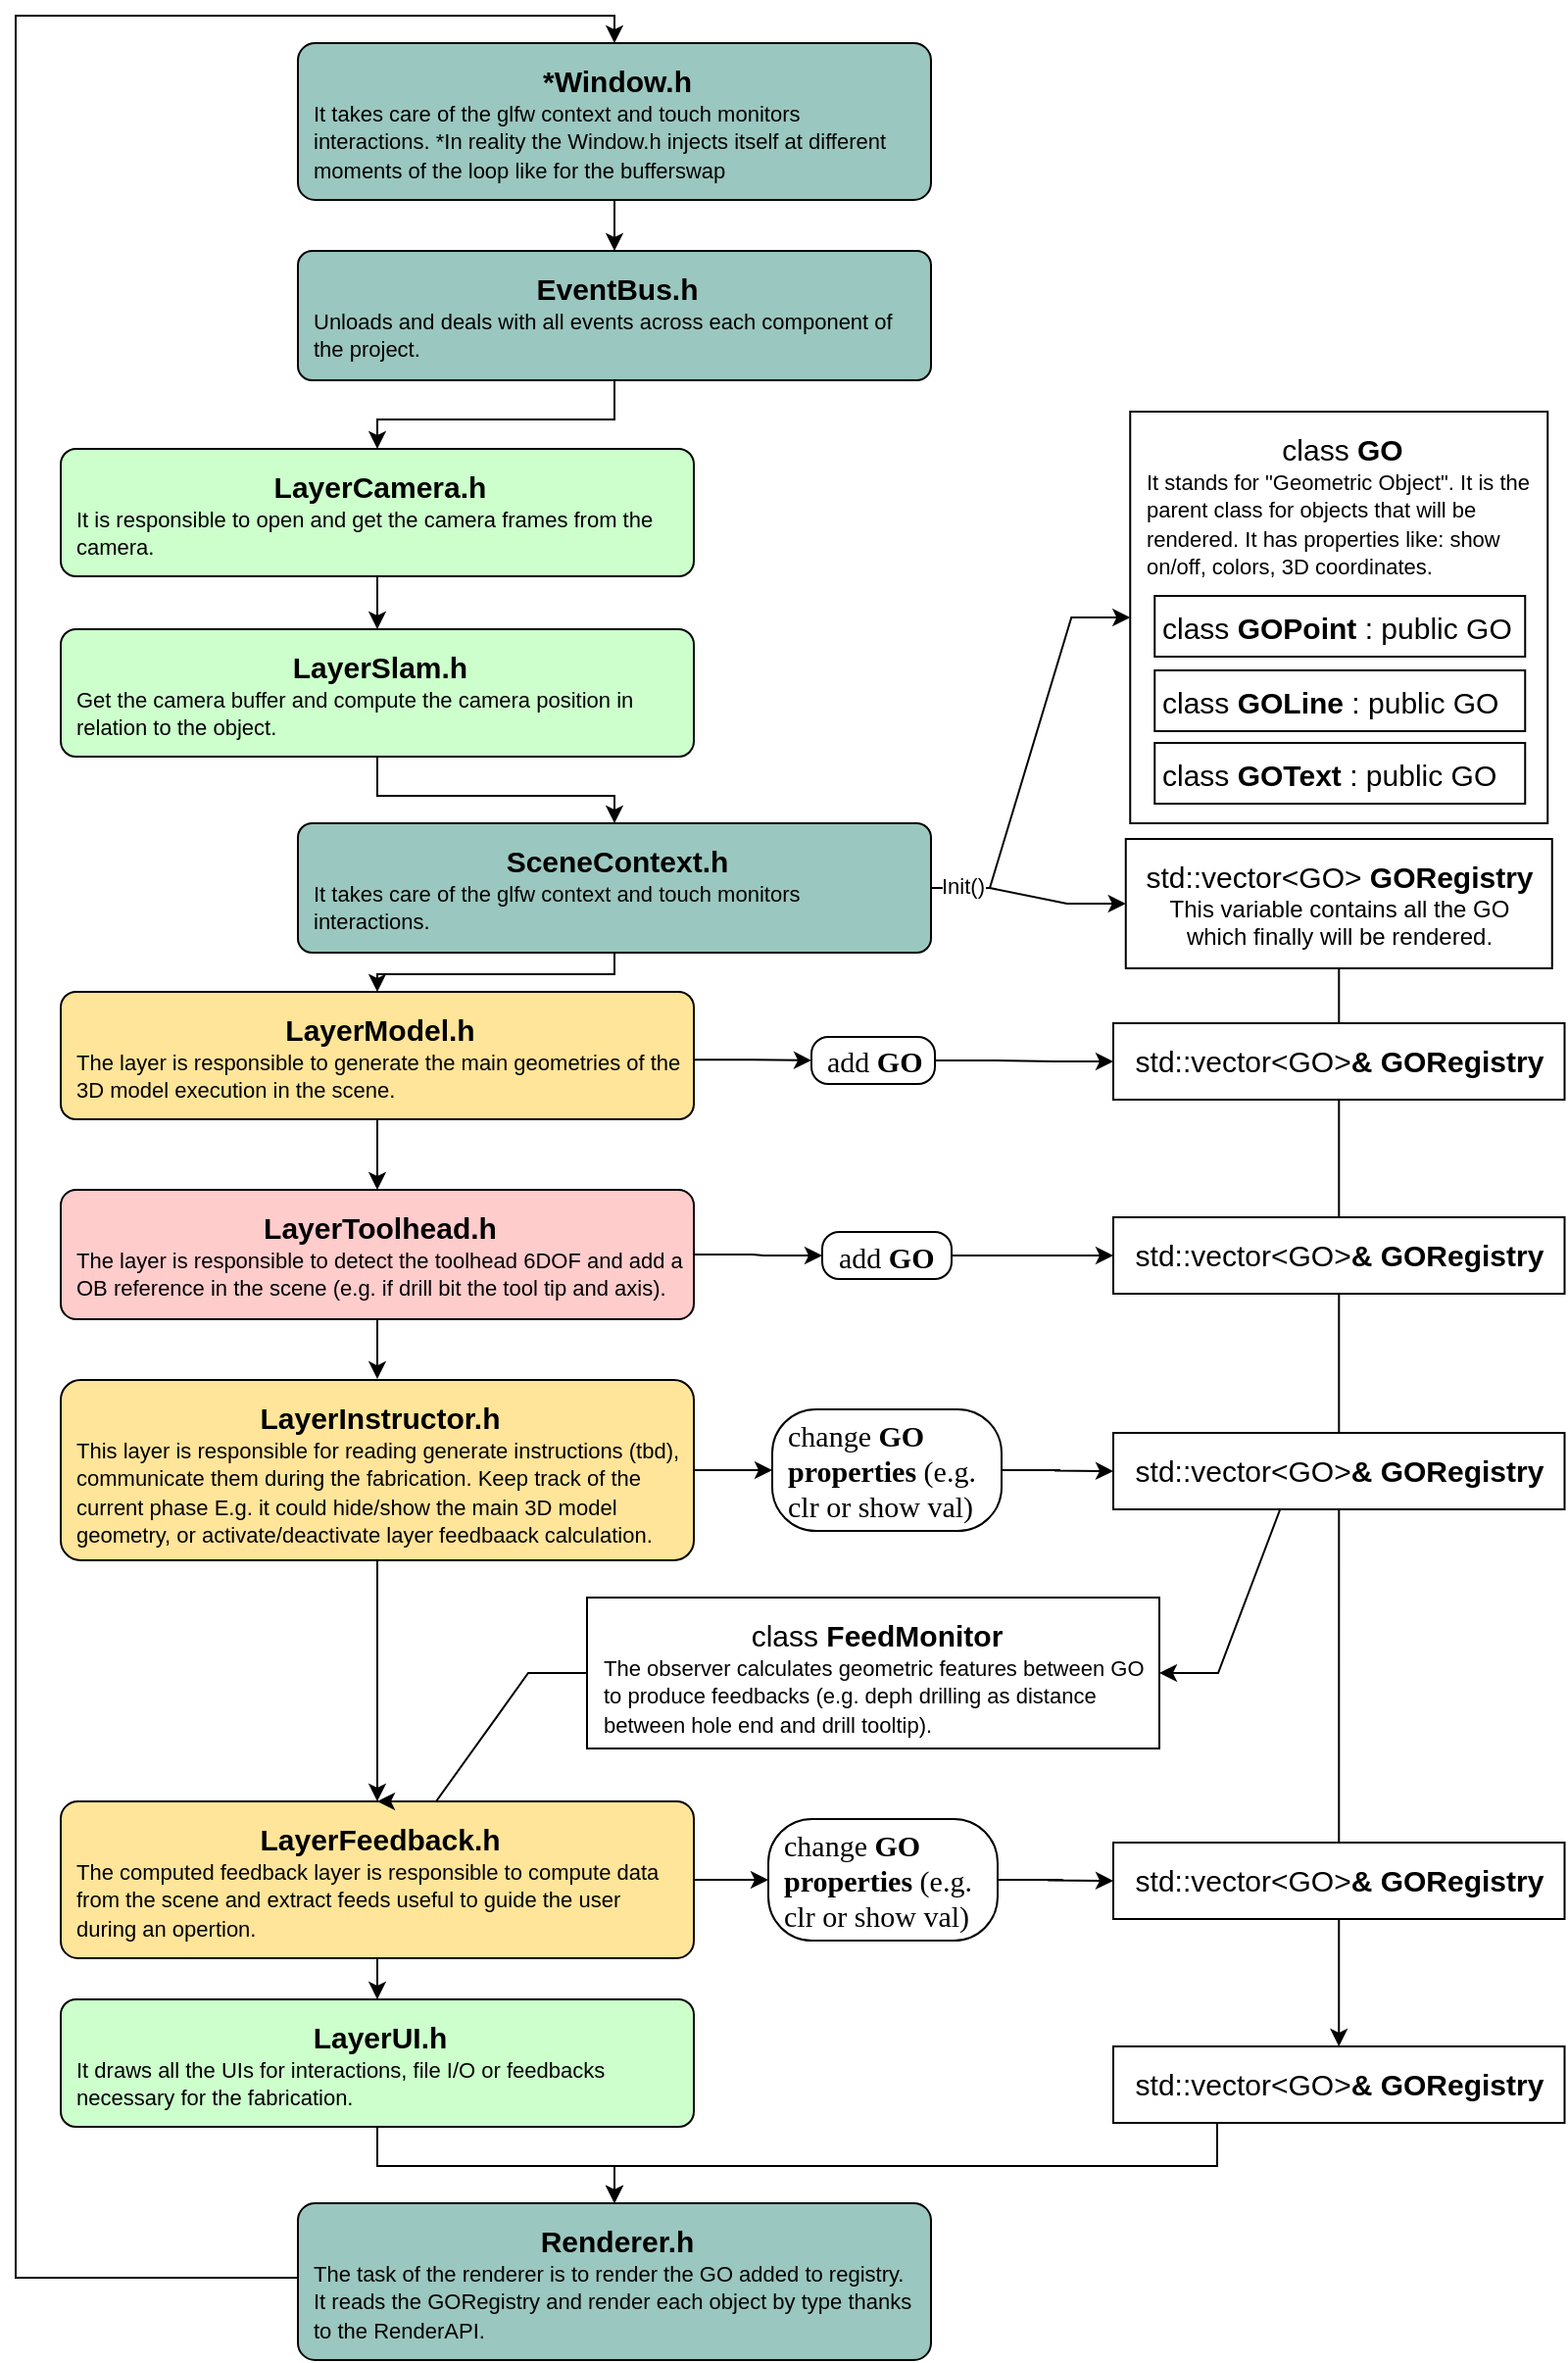 <mxfile version="20.2.3" type="device"><diagram id="xoujslyyXda-ibYM4YTi" name="Page-1"><mxGraphModel dx="1382" dy="2064" grid="0" gridSize="10" guides="1" tooltips="1" connect="1" arrows="1" fold="1" page="1" pageScale="1" pageWidth="850" pageHeight="1100" math="0" shadow="0"><root><mxCell id="0"/><mxCell id="1" parent="0"/><mxCell id="ZILzxSjxLB5OSWHUXa_X-1" value="&lt;div style=&quot;text-align: center;&quot;&gt;&lt;span style=&quot;font-size: 15px; font-family: Helvetica; background-color: initial;&quot;&gt;&lt;b&gt;LayerModel.h&lt;/b&gt;&lt;/span&gt;&lt;/div&gt;&lt;font style=&quot;&quot; face=&quot;Helvetica&quot;&gt;&lt;font style=&quot;font-size: 11px;&quot;&gt;The layer is responsible to generate the main geometries of the 3D model execution in the scene.&lt;/font&gt;&lt;br&gt;&lt;/font&gt;" style="rounded=1;whiteSpace=wrap;html=1;align=left;verticalAlign=top;spacing=4;fontFamily=Lucida Console;arcSize=12;spacingLeft=4;spacingBottom=2;spacingTop=2;spacingRight=3;fillColor=#FFE599;" vertex="1" parent="1"><mxGeometry x="96" y="464" width="323" height="65" as="geometry"/></mxCell><mxCell id="ZILzxSjxLB5OSWHUXa_X-31" style="edgeStyle=orthogonalEdgeStyle;rounded=0;orthogonalLoop=1;jettySize=auto;html=1;entryX=0.5;entryY=0;entryDx=0;entryDy=0;fontFamily=Helvetica;fontSize=11;startArrow=none;startFill=0;endArrow=classic;endFill=1;" edge="1" parent="1" source="ZILzxSjxLB5OSWHUXa_X-3" target="ZILzxSjxLB5OSWHUXa_X-15"><mxGeometry relative="1" as="geometry"><Array as="points"><mxPoint x="73" y="1120"/><mxPoint x="73" y="-34"/><mxPoint x="378" y="-34"/></Array></mxGeometry></mxCell><mxCell id="ZILzxSjxLB5OSWHUXa_X-3" value="&lt;div style=&quot;text-align: center;&quot;&gt;&lt;span style=&quot;font-size: 15px; font-family: Helvetica; background-color: initial;&quot;&gt;&lt;b&gt;Renderer.h&lt;/b&gt;&lt;/span&gt;&lt;/div&gt;&lt;font style=&quot;&quot; face=&quot;Helvetica&quot;&gt;&lt;font style=&quot;font-size: 11px;&quot;&gt;The task of the renderer is to render the GO added to registry. It reads the GORegistry and render each object by type thanks to the RenderAPI.&lt;/font&gt;&lt;br&gt;&lt;/font&gt;" style="rounded=1;whiteSpace=wrap;html=1;align=left;verticalAlign=top;spacing=4;fontFamily=Lucida Console;arcSize=11;spacingLeft=4;spacingBottom=2;spacingTop=2;spacingRight=3;fillColor=#9AC7BF;" vertex="1" parent="1"><mxGeometry x="217" y="1082" width="323" height="80" as="geometry"/></mxCell><mxCell id="ZILzxSjxLB5OSWHUXa_X-27" value="" style="edgeStyle=orthogonalEdgeStyle;rounded=0;orthogonalLoop=1;jettySize=auto;html=1;fontFamily=Helvetica;fontSize=11;startArrow=none;startFill=0;endArrow=classic;endFill=1;" edge="1" parent="1" source="ZILzxSjxLB5OSWHUXa_X-4" target="ZILzxSjxLB5OSWHUXa_X-5"><mxGeometry relative="1" as="geometry"/></mxCell><mxCell id="ZILzxSjxLB5OSWHUXa_X-44" style="edgeStyle=entityRelationEdgeStyle;rounded=0;orthogonalLoop=1;jettySize=auto;html=1;entryX=0;entryY=0.5;entryDx=0;entryDy=0;fontFamily=Helvetica;fontSize=11;startArrow=none;startFill=0;endArrow=classic;endFill=1;" edge="1" parent="1" source="ZILzxSjxLB5OSWHUXa_X-4" target="ZILzxSjxLB5OSWHUXa_X-43"><mxGeometry relative="1" as="geometry"/></mxCell><mxCell id="ZILzxSjxLB5OSWHUXa_X-4" value="&lt;div style=&quot;text-align: center;&quot;&gt;&lt;span style=&quot;font-size: 15px; font-family: Helvetica; background-color: initial;&quot;&gt;&lt;b&gt;LayerInstructor.h&lt;/b&gt;&lt;/span&gt;&lt;/div&gt;&lt;font style=&quot;&quot; face=&quot;Helvetica&quot;&gt;&lt;font style=&quot;font-size: 11px;&quot;&gt;This layer is responsible for reading generate instructions (tbd), communicate them during the fabrication. Keep track of the current phase E.g. it could hide/show the main 3D model geometry, or activate/deactivate layer feedbaack calculation.&lt;/font&gt;&lt;br&gt;&lt;/font&gt;" style="rounded=1;whiteSpace=wrap;html=1;align=left;verticalAlign=top;spacing=4;fontFamily=Lucida Console;arcSize=11;spacingLeft=4;spacingBottom=2;spacingTop=2;spacingRight=3;fillColor=#FFE599;" vertex="1" parent="1"><mxGeometry x="96" y="662" width="323" height="92" as="geometry"/></mxCell><mxCell id="ZILzxSjxLB5OSWHUXa_X-28" value="" style="edgeStyle=orthogonalEdgeStyle;rounded=0;orthogonalLoop=1;jettySize=auto;html=1;fontFamily=Helvetica;fontSize=11;startArrow=none;startFill=0;endArrow=classic;endFill=1;" edge="1" parent="1" source="ZILzxSjxLB5OSWHUXa_X-5" target="ZILzxSjxLB5OSWHUXa_X-13"><mxGeometry relative="1" as="geometry"/></mxCell><mxCell id="ZILzxSjxLB5OSWHUXa_X-54" style="edgeStyle=entityRelationEdgeStyle;rounded=0;orthogonalLoop=1;jettySize=auto;html=1;entryX=0;entryY=0.5;entryDx=0;entryDy=0;fontFamily=Helvetica;fontSize=11;startArrow=none;startFill=0;endArrow=classic;endFill=1;" edge="1" parent="1" source="ZILzxSjxLB5OSWHUXa_X-5" target="ZILzxSjxLB5OSWHUXa_X-52"><mxGeometry relative="1" as="geometry"/></mxCell><mxCell id="ZILzxSjxLB5OSWHUXa_X-5" value="&lt;div style=&quot;text-align: center;&quot;&gt;&lt;span style=&quot;font-size: 15px; font-family: Helvetica; background-color: initial;&quot;&gt;&lt;b&gt;LayerFeedback.h&lt;/b&gt;&lt;/span&gt;&lt;/div&gt;&lt;font style=&quot;&quot; face=&quot;Helvetica&quot;&gt;&lt;font style=&quot;font-size: 11px;&quot;&gt;The computed feedback layer is responsible to compute data from the scene and extract feeds useful to guide the user during an opertion.&lt;/font&gt;&lt;br&gt;&lt;/font&gt;" style="rounded=1;whiteSpace=wrap;html=1;align=left;verticalAlign=top;spacing=4;fontFamily=Lucida Console;arcSize=11;spacingLeft=4;spacingBottom=2;spacingTop=2;spacingRight=3;fillColor=#FFE599;" vertex="1" parent="1"><mxGeometry x="96" y="877" width="323" height="80" as="geometry"/></mxCell><mxCell id="ZILzxSjxLB5OSWHUXa_X-38" style="edgeStyle=orthogonalEdgeStyle;rounded=0;orthogonalLoop=1;jettySize=auto;html=1;entryX=0.5;entryY=0;entryDx=0;entryDy=0;fontFamily=Helvetica;fontSize=11;startArrow=none;startFill=0;endArrow=classic;endFill=1;" edge="1" parent="1" source="ZILzxSjxLB5OSWHUXa_X-6" target="ZILzxSjxLB5OSWHUXa_X-37"><mxGeometry relative="1" as="geometry"/></mxCell><mxCell id="ZILzxSjxLB5OSWHUXa_X-6" value="&lt;div style=&quot;&quot;&gt;&lt;/div&gt;&lt;font style=&quot;&quot; face=&quot;Helvetica&quot;&gt;&lt;span style=&quot;font-size: 15px;&quot;&gt;std::vector&amp;lt;GO&amp;gt;&lt;b&gt; GORegistry&lt;br&gt;&lt;/b&gt;&lt;/span&gt;This variable contains all the GO which finally will be rendered.&lt;br&gt;&lt;/font&gt;" style="rounded=1;whiteSpace=wrap;html=1;align=center;verticalAlign=top;spacing=4;fontFamily=Lucida Console;arcSize=0;spacingLeft=4;spacingBottom=2;spacingTop=2;spacingRight=3;" vertex="1" parent="1"><mxGeometry x="639.38" y="386" width="217.5" height="66" as="geometry"/></mxCell><mxCell id="ZILzxSjxLB5OSWHUXa_X-25" value="" style="edgeStyle=orthogonalEdgeStyle;rounded=0;orthogonalLoop=1;jettySize=auto;html=1;fontFamily=Helvetica;fontSize=11;startArrow=classic;startFill=1;endArrow=none;endFill=0;" edge="1" parent="1" source="ZILzxSjxLB5OSWHUXa_X-8" target="ZILzxSjxLB5OSWHUXa_X-1"><mxGeometry relative="1" as="geometry"/></mxCell><mxCell id="ZILzxSjxLB5OSWHUXa_X-26" style="edgeStyle=orthogonalEdgeStyle;rounded=0;orthogonalLoop=1;jettySize=auto;html=1;fontFamily=Helvetica;fontSize=11;startArrow=none;startFill=0;endArrow=classic;endFill=1;" edge="1" parent="1" source="ZILzxSjxLB5OSWHUXa_X-8"><mxGeometry relative="1" as="geometry"><mxPoint x="257.5" y="661.517" as="targetPoint"/></mxGeometry></mxCell><mxCell id="ZILzxSjxLB5OSWHUXa_X-48" style="edgeStyle=entityRelationEdgeStyle;rounded=0;orthogonalLoop=1;jettySize=auto;html=1;fontFamily=Helvetica;fontSize=11;startArrow=none;startFill=0;endArrow=classic;endFill=1;" edge="1" parent="1" source="ZILzxSjxLB5OSWHUXa_X-8" target="ZILzxSjxLB5OSWHUXa_X-46"><mxGeometry relative="1" as="geometry"/></mxCell><mxCell id="ZILzxSjxLB5OSWHUXa_X-8" value="&lt;div style=&quot;text-align: center;&quot;&gt;&lt;span style=&quot;font-size: 15px; font-family: Helvetica; background-color: initial;&quot;&gt;&lt;b&gt;LayerToolhead.h&lt;/b&gt;&lt;/span&gt;&lt;/div&gt;&lt;font style=&quot;&quot; face=&quot;Helvetica&quot;&gt;&lt;font style=&quot;font-size: 11px;&quot;&gt;The layer is responsible to detect the toolhead 6DOF and add a OB reference in the scene (e.g. if drill bit the tool tip and axis).&lt;/font&gt;&lt;br&gt;&lt;/font&gt;" style="rounded=1;whiteSpace=wrap;html=1;align=left;verticalAlign=top;spacing=4;fontFamily=Lucida Console;arcSize=12;spacingLeft=4;spacingBottom=2;spacingTop=2;spacingRight=3;fillColor=#FFCCCC;" vertex="1" parent="1"><mxGeometry x="96" y="565" width="323" height="66" as="geometry"/></mxCell><mxCell id="ZILzxSjxLB5OSWHUXa_X-21" style="edgeStyle=orthogonalEdgeStyle;rounded=0;orthogonalLoop=1;jettySize=auto;html=1;entryX=0.5;entryY=0;entryDx=0;entryDy=0;fontFamily=Helvetica;fontSize=11;" edge="1" parent="1" source="ZILzxSjxLB5OSWHUXa_X-9" target="ZILzxSjxLB5OSWHUXa_X-11"><mxGeometry relative="1" as="geometry"/></mxCell><mxCell id="ZILzxSjxLB5OSWHUXa_X-9" value="&lt;div style=&quot;text-align: center;&quot;&gt;&lt;span style=&quot;font-size: 15px; font-family: Helvetica; background-color: initial;&quot;&gt;&lt;b&gt;EventBus.h&lt;/b&gt;&lt;/span&gt;&lt;/div&gt;&lt;font style=&quot;&quot; face=&quot;Helvetica&quot;&gt;&lt;font style=&quot;font-size: 11px;&quot;&gt;Unloads and deals with all events across each component of the project.&lt;/font&gt;&lt;br&gt;&lt;/font&gt;" style="rounded=1;whiteSpace=wrap;html=1;align=left;verticalAlign=top;spacing=4;fontFamily=Lucida Console;arcSize=11;spacingLeft=4;spacingBottom=2;spacingTop=2;spacingRight=3;fillColor=#9AC7BF;" vertex="1" parent="1"><mxGeometry x="217" y="86" width="323" height="66" as="geometry"/></mxCell><mxCell id="ZILzxSjxLB5OSWHUXa_X-30" style="edgeStyle=orthogonalEdgeStyle;rounded=0;orthogonalLoop=1;jettySize=auto;html=1;entryX=0.5;entryY=0;entryDx=0;entryDy=0;fontFamily=Helvetica;fontSize=11;startArrow=none;startFill=0;endArrow=classic;endFill=1;" edge="1" parent="1" source="ZILzxSjxLB5OSWHUXa_X-10" target="ZILzxSjxLB5OSWHUXa_X-14"><mxGeometry relative="1" as="geometry"/></mxCell><mxCell id="ZILzxSjxLB5OSWHUXa_X-10" value="&lt;div style=&quot;text-align: center;&quot;&gt;&lt;span style=&quot;font-size: 15px; font-family: Helvetica; background-color: initial;&quot;&gt;&lt;b&gt;LayerSlam.h&lt;/b&gt;&lt;/span&gt;&lt;/div&gt;&lt;font style=&quot;&quot; face=&quot;Helvetica&quot;&gt;&lt;font style=&quot;font-size: 11px;&quot;&gt;Get the camera buffer and compute the camera position in relation to the object.&lt;/font&gt;&lt;br&gt;&lt;/font&gt;" style="rounded=1;whiteSpace=wrap;html=1;align=left;verticalAlign=top;spacing=4;fontFamily=Lucida Console;arcSize=12;spacingLeft=4;spacingBottom=2;spacingTop=2;spacingRight=3;fillColor=#CCFFCC;" vertex="1" parent="1"><mxGeometry x="96" y="279" width="323" height="65" as="geometry"/></mxCell><mxCell id="ZILzxSjxLB5OSWHUXa_X-22" style="edgeStyle=orthogonalEdgeStyle;rounded=0;orthogonalLoop=1;jettySize=auto;html=1;fontFamily=Helvetica;fontSize=11;" edge="1" parent="1" source="ZILzxSjxLB5OSWHUXa_X-11" target="ZILzxSjxLB5OSWHUXa_X-10"><mxGeometry relative="1" as="geometry"/></mxCell><mxCell id="ZILzxSjxLB5OSWHUXa_X-11" value="&lt;div style=&quot;text-align: center;&quot;&gt;&lt;span style=&quot;font-size: 15px; font-family: Helvetica; background-color: initial;&quot;&gt;&lt;b&gt;LayerCamera.h&lt;/b&gt;&lt;/span&gt;&lt;/div&gt;&lt;font style=&quot;&quot; face=&quot;Helvetica&quot;&gt;&lt;font style=&quot;font-size: 11px;&quot;&gt;It is responsible to open and get the camera frames from the camera.&lt;/font&gt;&lt;br&gt;&lt;/font&gt;" style="rounded=1;whiteSpace=wrap;html=1;align=left;verticalAlign=top;spacing=4;fontFamily=Lucida Console;arcSize=12;spacingLeft=4;spacingBottom=2;spacingTop=2;spacingRight=3;fillColor=#CCFFCC;" vertex="1" parent="1"><mxGeometry x="96" y="187" width="323" height="65" as="geometry"/></mxCell><mxCell id="ZILzxSjxLB5OSWHUXa_X-29" value="" style="edgeStyle=orthogonalEdgeStyle;rounded=0;orthogonalLoop=1;jettySize=auto;html=1;fontFamily=Helvetica;fontSize=11;startArrow=none;startFill=0;endArrow=classic;endFill=1;" edge="1" parent="1" source="ZILzxSjxLB5OSWHUXa_X-13" target="ZILzxSjxLB5OSWHUXa_X-3"><mxGeometry relative="1" as="geometry"/></mxCell><mxCell id="ZILzxSjxLB5OSWHUXa_X-13" value="&lt;div style=&quot;text-align: center;&quot;&gt;&lt;span style=&quot;font-size: 15px; font-family: Helvetica; background-color: initial;&quot;&gt;&lt;b&gt;LayerUI.h&lt;/b&gt;&lt;/span&gt;&lt;/div&gt;&lt;font style=&quot;&quot; face=&quot;Helvetica&quot;&gt;&lt;font style=&quot;font-size: 11px;&quot;&gt;It draws all the UIs for interactions, file I/O or feedbacks necessary for the fabrication.&lt;/font&gt;&lt;br&gt;&lt;/font&gt;" style="rounded=1;whiteSpace=wrap;html=1;align=left;verticalAlign=top;spacing=4;fontFamily=Lucida Console;arcSize=12;spacingLeft=4;spacingBottom=2;spacingTop=2;spacingRight=3;fillColor=#CCFFCC;" vertex="1" parent="1"><mxGeometry x="96" y="978" width="323" height="65" as="geometry"/></mxCell><mxCell id="ZILzxSjxLB5OSWHUXa_X-24" style="edgeStyle=orthogonalEdgeStyle;rounded=0;orthogonalLoop=1;jettySize=auto;html=1;entryX=0.5;entryY=0;entryDx=0;entryDy=0;fontFamily=Helvetica;fontSize=11;" edge="1" parent="1" source="ZILzxSjxLB5OSWHUXa_X-14" target="ZILzxSjxLB5OSWHUXa_X-1"><mxGeometry relative="1" as="geometry"><Array as="points"><mxPoint x="378" y="455"/><mxPoint x="258" y="455"/></Array></mxGeometry></mxCell><mxCell id="ZILzxSjxLB5OSWHUXa_X-56" style="edgeStyle=entityRelationEdgeStyle;rounded=0;orthogonalLoop=1;jettySize=auto;html=1;entryX=0;entryY=0.5;entryDx=0;entryDy=0;fontFamily=Helvetica;fontSize=11;startArrow=none;startFill=0;endArrow=classic;endFill=1;" edge="1" parent="1" source="ZILzxSjxLB5OSWHUXa_X-14" target="ZILzxSjxLB5OSWHUXa_X-18"><mxGeometry relative="1" as="geometry"/></mxCell><mxCell id="ZILzxSjxLB5OSWHUXa_X-57" style="edgeStyle=entityRelationEdgeStyle;rounded=0;orthogonalLoop=1;jettySize=auto;html=1;entryX=0;entryY=0.5;entryDx=0;entryDy=0;fontFamily=Helvetica;fontSize=11;startArrow=none;startFill=0;endArrow=classic;endFill=1;" edge="1" parent="1" source="ZILzxSjxLB5OSWHUXa_X-14" target="ZILzxSjxLB5OSWHUXa_X-6"><mxGeometry relative="1" as="geometry"/></mxCell><mxCell id="ZILzxSjxLB5OSWHUXa_X-60" value="Init()" style="edgeLabel;html=1;align=center;verticalAlign=middle;resizable=0;points=[];fontSize=11;fontFamily=Helvetica;" vertex="1" connectable="0" parent="ZILzxSjxLB5OSWHUXa_X-57"><mxGeometry x="-0.682" y="1" relative="1" as="geometry"><mxPoint as="offset"/></mxGeometry></mxCell><mxCell id="ZILzxSjxLB5OSWHUXa_X-14" value="&lt;div style=&quot;text-align: center;&quot;&gt;&lt;span style=&quot;font-size: 15px; font-family: Helvetica; background-color: initial;&quot;&gt;&lt;b&gt;SceneContext.h&lt;/b&gt;&lt;/span&gt;&lt;/div&gt;&lt;font style=&quot;&quot; face=&quot;Helvetica&quot;&gt;&lt;font style=&quot;font-size: 11px;&quot;&gt;It takes care of the glfw context and touch monitors interactions.&lt;/font&gt;&lt;br&gt;&lt;/font&gt;" style="rounded=1;whiteSpace=wrap;html=1;align=left;verticalAlign=top;spacing=4;fontFamily=Lucida Console;arcSize=11;spacingLeft=4;spacingBottom=2;spacingTop=2;spacingRight=3;fillColor=#9AC7BF;" vertex="1" parent="1"><mxGeometry x="217" y="378" width="323" height="66" as="geometry"/></mxCell><mxCell id="ZILzxSjxLB5OSWHUXa_X-20" style="edgeStyle=orthogonalEdgeStyle;rounded=0;orthogonalLoop=1;jettySize=auto;html=1;entryX=0.5;entryY=0;entryDx=0;entryDy=0;fontFamily=Helvetica;fontSize=11;" edge="1" parent="1" source="ZILzxSjxLB5OSWHUXa_X-15" target="ZILzxSjxLB5OSWHUXa_X-9"><mxGeometry relative="1" as="geometry"/></mxCell><mxCell id="ZILzxSjxLB5OSWHUXa_X-15" value="&lt;div style=&quot;text-align: center;&quot;&gt;&lt;span style=&quot;font-size: 15px; font-family: Helvetica; background-color: initial;&quot;&gt;&lt;b&gt;*Window.h&lt;/b&gt;&lt;/span&gt;&lt;/div&gt;&lt;font style=&quot;&quot; face=&quot;Helvetica&quot;&gt;&lt;font style=&quot;font-size: 11px;&quot;&gt;It takes care of the glfw context and touch monitors interactions. *In reality the Window.h injects itself at different moments of the loop like for the bufferswap&lt;/font&gt;&lt;br&gt;&lt;/font&gt;" style="rounded=1;whiteSpace=wrap;html=1;align=left;verticalAlign=top;spacing=4;fontFamily=Lucida Console;arcSize=11;spacingLeft=4;spacingBottom=2;spacingTop=2;spacingRight=3;fillColor=#9AC7BF;" vertex="1" parent="1"><mxGeometry x="217" y="-20" width="323" height="80" as="geometry"/></mxCell><mxCell id="ZILzxSjxLB5OSWHUXa_X-59" style="edgeStyle=entityRelationEdgeStyle;rounded=0;orthogonalLoop=1;jettySize=auto;html=1;entryX=0.5;entryY=0;entryDx=0;entryDy=0;fontFamily=Helvetica;fontSize=11;startArrow=none;startFill=0;endArrow=classic;endFill=1;" edge="1" parent="1" source="ZILzxSjxLB5OSWHUXa_X-17" target="ZILzxSjxLB5OSWHUXa_X-5"><mxGeometry relative="1" as="geometry"/></mxCell><mxCell id="ZILzxSjxLB5OSWHUXa_X-17" value="&lt;div style=&quot;text-align: center;&quot;&gt;&lt;span style=&quot;font-size: 15px; font-family: Helvetica; background-color: initial;&quot;&gt;class&lt;b&gt; FeedMonitor&lt;/b&gt;&lt;/span&gt;&lt;/div&gt;&lt;font style=&quot;&quot; face=&quot;Helvetica&quot;&gt;&lt;font style=&quot;font-size: 11px;&quot;&gt;The observer calculates geometric features between GO to produce feedbacks (e.g. deph drilling as distance between hole end and drill tooltip).&lt;/font&gt;&lt;br&gt;&lt;/font&gt;" style="rounded=1;whiteSpace=wrap;html=1;align=left;verticalAlign=top;spacing=4;fontFamily=Lucida Console;arcSize=0;spacingLeft=4;spacingBottom=2;spacingTop=2;spacingRight=3;" vertex="1" parent="1"><mxGeometry x="364.5" y="773" width="292" height="77" as="geometry"/></mxCell><mxCell id="ZILzxSjxLB5OSWHUXa_X-36" value="" style="group" vertex="1" connectable="0" parent="1"><mxGeometry x="641.63" y="168" width="213" height="210" as="geometry"/></mxCell><mxCell id="ZILzxSjxLB5OSWHUXa_X-18" value="&lt;div style=&quot;text-align: center;&quot;&gt;&lt;span style=&quot;font-size: 15px; font-family: Helvetica; background-color: initial;&quot;&gt;class&lt;b&gt; GO&lt;/b&gt;&lt;/span&gt;&lt;/div&gt;&lt;font style=&quot;&quot; face=&quot;Helvetica&quot;&gt;&lt;font style=&quot;font-size: 11px;&quot;&gt;It stands for &quot;Geometric Object&quot;. It is the parent class for objects that will be rendered. It has properties like: show on/off, colors, 3D coordinates.&lt;/font&gt;&lt;br&gt;&lt;/font&gt;" style="rounded=1;whiteSpace=wrap;html=1;align=left;verticalAlign=top;spacing=4;fontFamily=Lucida Console;arcSize=0;spacingLeft=4;spacingBottom=2;spacingTop=2;spacingRight=3;fillColor=none;" vertex="1" parent="ZILzxSjxLB5OSWHUXa_X-36"><mxGeometry width="213" height="210" as="geometry"/></mxCell><mxCell id="ZILzxSjxLB5OSWHUXa_X-33" value="&lt;div style=&quot;text-align: center;&quot;&gt;&lt;/div&gt;&lt;font style=&quot;&quot; face=&quot;Helvetica&quot;&gt;&lt;span style=&quot;font-size: 15px;&quot;&gt;class &lt;b&gt;GOPoint&lt;/b&gt; : public GO&lt;/span&gt;&lt;br&gt;&lt;/font&gt;" style="rounded=1;whiteSpace=wrap;html=1;align=left;verticalAlign=top;spacing=2;fontFamily=Lucida Console;arcSize=0;spacingLeft=2;spacingBottom=2;spacingTop=1;spacingRight=3;fillColor=none;" vertex="1" parent="ZILzxSjxLB5OSWHUXa_X-36"><mxGeometry x="12.5" y="94" width="189" height="31" as="geometry"/></mxCell><mxCell id="ZILzxSjxLB5OSWHUXa_X-34" value="&lt;div style=&quot;text-align: center;&quot;&gt;&lt;/div&gt;&lt;font style=&quot;&quot; face=&quot;Helvetica&quot;&gt;&lt;span style=&quot;font-size: 15px;&quot;&gt;class &lt;b&gt;GOLine&lt;/b&gt;&amp;nbsp;: public GO&lt;/span&gt;&lt;br&gt;&lt;/font&gt;" style="rounded=1;whiteSpace=wrap;html=1;align=left;verticalAlign=top;spacing=2;fontFamily=Lucida Console;arcSize=0;spacingLeft=2;spacingBottom=2;spacingTop=1;spacingRight=3;fillColor=none;" vertex="1" parent="ZILzxSjxLB5OSWHUXa_X-36"><mxGeometry x="12.5" y="132" width="189" height="31" as="geometry"/></mxCell><mxCell id="ZILzxSjxLB5OSWHUXa_X-35" value="&lt;div style=&quot;text-align: center;&quot;&gt;&lt;/div&gt;&lt;font style=&quot;&quot; face=&quot;Helvetica&quot;&gt;&lt;span style=&quot;font-size: 15px;&quot;&gt;class &lt;b&gt;GOText&lt;/b&gt;&amp;nbsp;: public GO&lt;/span&gt;&lt;br&gt;&lt;/font&gt;" style="rounded=1;whiteSpace=wrap;html=1;align=left;verticalAlign=top;spacing=2;fontFamily=Lucida Console;arcSize=0;spacingLeft=2;spacingBottom=2;spacingTop=1;spacingRight=3;fillColor=none;" vertex="1" parent="ZILzxSjxLB5OSWHUXa_X-36"><mxGeometry x="12.5" y="169" width="189" height="31" as="geometry"/></mxCell><mxCell id="ZILzxSjxLB5OSWHUXa_X-39" style="edgeStyle=orthogonalEdgeStyle;rounded=0;orthogonalLoop=1;jettySize=auto;html=1;entryX=0.5;entryY=0;entryDx=0;entryDy=0;fontFamily=Helvetica;fontSize=11;startArrow=none;startFill=0;endArrow=classic;endFill=1;" edge="1" parent="1" source="ZILzxSjxLB5OSWHUXa_X-37" target="ZILzxSjxLB5OSWHUXa_X-3"><mxGeometry relative="1" as="geometry"><Array as="points"><mxPoint x="686" y="1063"/><mxPoint x="378" y="1063"/></Array></mxGeometry></mxCell><mxCell id="ZILzxSjxLB5OSWHUXa_X-37" value="&lt;div style=&quot;&quot;&gt;&lt;/div&gt;&lt;font style=&quot;&quot; face=&quot;Helvetica&quot;&gt;&lt;span style=&quot;font-size: 15px;&quot;&gt;std::vector&amp;lt;GO&amp;gt;&lt;b&gt;&amp;amp; GORegistry&lt;/b&gt;&lt;/span&gt;&lt;br&gt;&lt;/font&gt;" style="rounded=1;whiteSpace=wrap;html=1;align=center;verticalAlign=top;spacing=4;fontFamily=Lucida Console;arcSize=0;spacingLeft=4;spacingBottom=2;spacingTop=2;spacingRight=3;" vertex="1" parent="1"><mxGeometry x="633" y="1002" width="230.25" height="39" as="geometry"/></mxCell><mxCell id="ZILzxSjxLB5OSWHUXa_X-40" value="&lt;div style=&quot;&quot;&gt;&lt;/div&gt;&lt;font style=&quot;&quot; face=&quot;Helvetica&quot;&gt;&lt;span style=&quot;font-size: 15px;&quot;&gt;std::vector&amp;lt;GO&amp;gt;&lt;b&gt;&amp;amp; GORegistry&lt;/b&gt;&lt;/span&gt;&lt;br&gt;&lt;/font&gt;" style="rounded=1;whiteSpace=wrap;html=1;align=center;verticalAlign=top;spacing=4;fontFamily=Lucida Console;arcSize=0;spacingLeft=4;spacingBottom=2;spacingTop=2;spacingRight=3;" vertex="1" parent="1"><mxGeometry x="633" y="480" width="230.25" height="39" as="geometry"/></mxCell><mxCell id="ZILzxSjxLB5OSWHUXa_X-41" value="&lt;div style=&quot;&quot;&gt;&lt;/div&gt;&lt;font style=&quot;&quot; face=&quot;Helvetica&quot;&gt;&lt;span style=&quot;font-size: 15px;&quot;&gt;std::vector&amp;lt;GO&amp;gt;&lt;b&gt;&amp;amp; GORegistry&lt;/b&gt;&lt;/span&gt;&lt;br&gt;&lt;/font&gt;" style="rounded=1;whiteSpace=wrap;html=1;align=center;verticalAlign=top;spacing=4;fontFamily=Lucida Console;arcSize=0;spacingLeft=4;spacingBottom=2;spacingTop=2;spacingRight=3;" vertex="1" parent="1"><mxGeometry x="633" y="579" width="230.25" height="39" as="geometry"/></mxCell><mxCell id="ZILzxSjxLB5OSWHUXa_X-58" style="edgeStyle=entityRelationEdgeStyle;rounded=0;orthogonalLoop=1;jettySize=auto;html=1;entryX=1;entryY=0.5;entryDx=0;entryDy=0;fontFamily=Helvetica;fontSize=11;startArrow=none;startFill=0;endArrow=classic;endFill=1;exitX=0.5;exitY=1;exitDx=0;exitDy=0;" edge="1" parent="1" source="ZILzxSjxLB5OSWHUXa_X-42" target="ZILzxSjxLB5OSWHUXa_X-17"><mxGeometry relative="1" as="geometry"/></mxCell><mxCell id="ZILzxSjxLB5OSWHUXa_X-42" value="&lt;div style=&quot;&quot;&gt;&lt;/div&gt;&lt;font style=&quot;&quot; face=&quot;Helvetica&quot;&gt;&lt;span style=&quot;font-size: 15px;&quot;&gt;std::vector&amp;lt;GO&amp;gt;&lt;b&gt;&amp;amp; GORegistry&lt;/b&gt;&lt;/span&gt;&lt;br&gt;&lt;/font&gt;" style="rounded=1;whiteSpace=wrap;html=1;align=center;verticalAlign=top;spacing=4;fontFamily=Lucida Console;arcSize=0;spacingLeft=4;spacingBottom=2;spacingTop=2;spacingRight=3;" vertex="1" parent="1"><mxGeometry x="633" y="689" width="230.25" height="39" as="geometry"/></mxCell><mxCell id="ZILzxSjxLB5OSWHUXa_X-45" style="edgeStyle=entityRelationEdgeStyle;rounded=0;orthogonalLoop=1;jettySize=auto;html=1;entryX=0;entryY=0.5;entryDx=0;entryDy=0;fontFamily=Helvetica;fontSize=11;startArrow=none;startFill=0;endArrow=classic;endFill=1;" edge="1" parent="1" source="ZILzxSjxLB5OSWHUXa_X-43" target="ZILzxSjxLB5OSWHUXa_X-42"><mxGeometry relative="1" as="geometry"/></mxCell><mxCell id="ZILzxSjxLB5OSWHUXa_X-43" value="&lt;span style=&quot;font-size: 15px;&quot;&gt;change &lt;b&gt;GO properties&lt;/b&gt; (e.g. clr or show val)&lt;/span&gt;" style="rounded=1;whiteSpace=wrap;html=1;align=left;verticalAlign=middle;spacing=4;fontFamily=Lucida Console;arcSize=36;spacingLeft=4;spacingBottom=2;spacingTop=2;spacingRight=3;" vertex="1" parent="1"><mxGeometry x="459" y="677" width="117" height="62" as="geometry"/></mxCell><mxCell id="ZILzxSjxLB5OSWHUXa_X-49" style="edgeStyle=entityRelationEdgeStyle;rounded=0;orthogonalLoop=1;jettySize=auto;html=1;entryX=0;entryY=0.5;entryDx=0;entryDy=0;fontFamily=Helvetica;fontSize=11;startArrow=none;startFill=0;endArrow=classic;endFill=1;" edge="1" parent="1" source="ZILzxSjxLB5OSWHUXa_X-46" target="ZILzxSjxLB5OSWHUXa_X-41"><mxGeometry relative="1" as="geometry"/></mxCell><mxCell id="ZILzxSjxLB5OSWHUXa_X-46" value="&lt;span style=&quot;font-size: 15px;&quot;&gt;add &lt;b&gt;GO&lt;/b&gt;&lt;/span&gt;" style="rounded=1;whiteSpace=wrap;html=1;align=left;verticalAlign=middle;spacing=4;fontFamily=Lucida Console;arcSize=36;spacingLeft=4;spacingBottom=2;spacingTop=2;spacingRight=3;" vertex="1" parent="1"><mxGeometry x="484.5" y="586.5" width="66" height="24" as="geometry"/></mxCell><mxCell id="ZILzxSjxLB5OSWHUXa_X-51" style="edgeStyle=entityRelationEdgeStyle;rounded=0;orthogonalLoop=1;jettySize=auto;html=1;entryX=0;entryY=0.5;entryDx=0;entryDy=0;fontFamily=Helvetica;fontSize=11;startArrow=none;startFill=0;endArrow=classic;endFill=1;" edge="1" parent="1" source="ZILzxSjxLB5OSWHUXa_X-47" target="ZILzxSjxLB5OSWHUXa_X-40"><mxGeometry relative="1" as="geometry"/></mxCell><mxCell id="ZILzxSjxLB5OSWHUXa_X-47" value="&lt;span style=&quot;font-size: 15px;&quot;&gt;add &lt;b&gt;GO&lt;/b&gt;&lt;/span&gt;" style="rounded=1;whiteSpace=wrap;html=1;align=left;verticalAlign=middle;spacing=4;fontFamily=Lucida Console;arcSize=36;spacingLeft=4;spacingBottom=2;spacingTop=2;spacingRight=3;" vertex="1" parent="1"><mxGeometry x="479" y="487" width="63" height="24" as="geometry"/></mxCell><mxCell id="ZILzxSjxLB5OSWHUXa_X-50" style="edgeStyle=entityRelationEdgeStyle;rounded=0;orthogonalLoop=1;jettySize=auto;html=1;entryX=0;entryY=0.5;entryDx=0;entryDy=0;fontFamily=Helvetica;fontSize=11;startArrow=none;startFill=0;endArrow=classic;endFill=1;" edge="1" parent="1" target="ZILzxSjxLB5OSWHUXa_X-47"><mxGeometry relative="1" as="geometry"><mxPoint x="419" y="498.66" as="sourcePoint"/><mxPoint x="459" y="498.66" as="targetPoint"/></mxGeometry></mxCell><mxCell id="ZILzxSjxLB5OSWHUXa_X-55" style="edgeStyle=entityRelationEdgeStyle;rounded=0;orthogonalLoop=1;jettySize=auto;html=1;entryX=0;entryY=0.5;entryDx=0;entryDy=0;fontFamily=Helvetica;fontSize=11;startArrow=none;startFill=0;endArrow=classic;endFill=1;" edge="1" parent="1" source="ZILzxSjxLB5OSWHUXa_X-52" target="ZILzxSjxLB5OSWHUXa_X-53"><mxGeometry relative="1" as="geometry"/></mxCell><mxCell id="ZILzxSjxLB5OSWHUXa_X-52" value="&lt;span style=&quot;font-size: 15px;&quot;&gt;change &lt;b&gt;GO properties&lt;/b&gt; (e.g. clr or show val)&lt;/span&gt;" style="rounded=1;whiteSpace=wrap;html=1;align=left;verticalAlign=middle;spacing=4;fontFamily=Lucida Console;arcSize=36;spacingLeft=4;spacingBottom=2;spacingTop=2;spacingRight=3;" vertex="1" parent="1"><mxGeometry x="457" y="886" width="117" height="62" as="geometry"/></mxCell><mxCell id="ZILzxSjxLB5OSWHUXa_X-53" value="&lt;div style=&quot;&quot;&gt;&lt;/div&gt;&lt;font style=&quot;&quot; face=&quot;Helvetica&quot;&gt;&lt;span style=&quot;font-size: 15px;&quot;&gt;std::vector&amp;lt;GO&amp;gt;&lt;b&gt;&amp;amp; GORegistry&lt;/b&gt;&lt;/span&gt;&lt;br&gt;&lt;/font&gt;" style="rounded=1;whiteSpace=wrap;html=1;align=center;verticalAlign=top;spacing=4;fontFamily=Lucida Console;arcSize=0;spacingLeft=4;spacingBottom=2;spacingTop=2;spacingRight=3;" vertex="1" parent="1"><mxGeometry x="633" y="898" width="230.25" height="39" as="geometry"/></mxCell></root></mxGraphModel></diagram></mxfile>